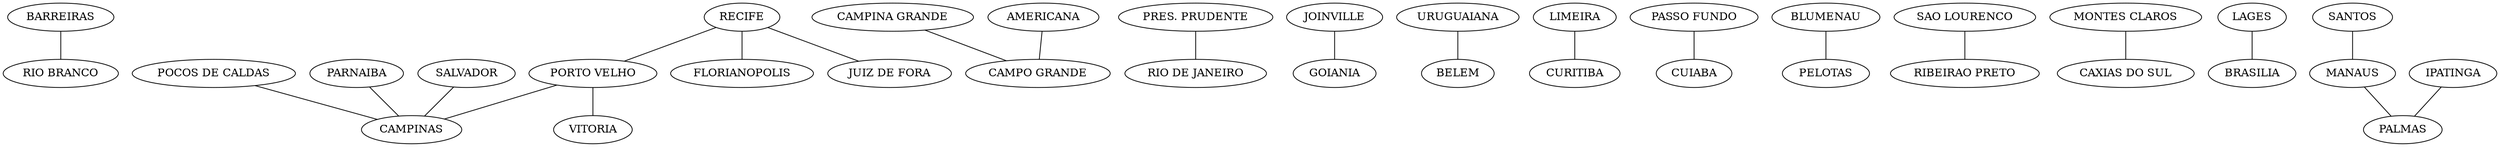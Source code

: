 // distancias entre cidades brasileiras 
// 
// fonte: http://www.areaseg.com/distancias.html em 18 Mar 2015

strict graph cidades{
    "BARREIRAS" -- "RIO BRANCO" [peso=3759]
    "PORTO VELHO" -- "VITORIA" [peso=3575]
    "CAMPINA GRANDE" -- "CAMPO GRANDE" [peso=3285]
    "PRES. PRUDENTE" -- "RIO DE JANEIRO" [peso=1055]
    "JOINVILLE" -- "GOIANIA" [peso=1323]
    "RECIFE" -- "FLORIANOPOLIS" [peso=3375]
    "URUGUAIANA" -- "BELEM" [peso=4192]
    "LIMEIRA" -- "CURITIBA" [peso=533]
    "PASSO FUNDO" -- "CUIABA" [peso=1984]
    "BLUMENAU" -- "PELOTAS" [peso=862]
    "POCOS DE CALDAS" -- "CAMPINAS" [peso=150]
    "SAO LOURENCO" -- "RIBEIRAO PRETO" [peso=353]
    "MONTES CLAROS" -- "CAXIAS DO SUL" [peso=1996]
    "PARNAIBA" -- "CAMPINAS" [peso=3054]
    "RECIFE" -- "PORTO VELHO" [peso=4712]
    "SALVADOR" -- "CAMPINAS" [peso=1982]
    "RECIFE" -- "JUIZ DE FORA" [peso=2201]
    "AMERICANA" -- "CAMPO GRANDE" [peso=979]
    "LAGES" -- "BRASILIA" [peso=1690]
    "PORTO VELHO" -- "CAMPINAS" [peso=2979]
    "SANTOS" -- "MANAUS" [peso=4043]
    "MANAUS" -- "PALMAS" [peso=4141]
     "IPATINGA" -- "PALMAS" [peso=1908]
}
